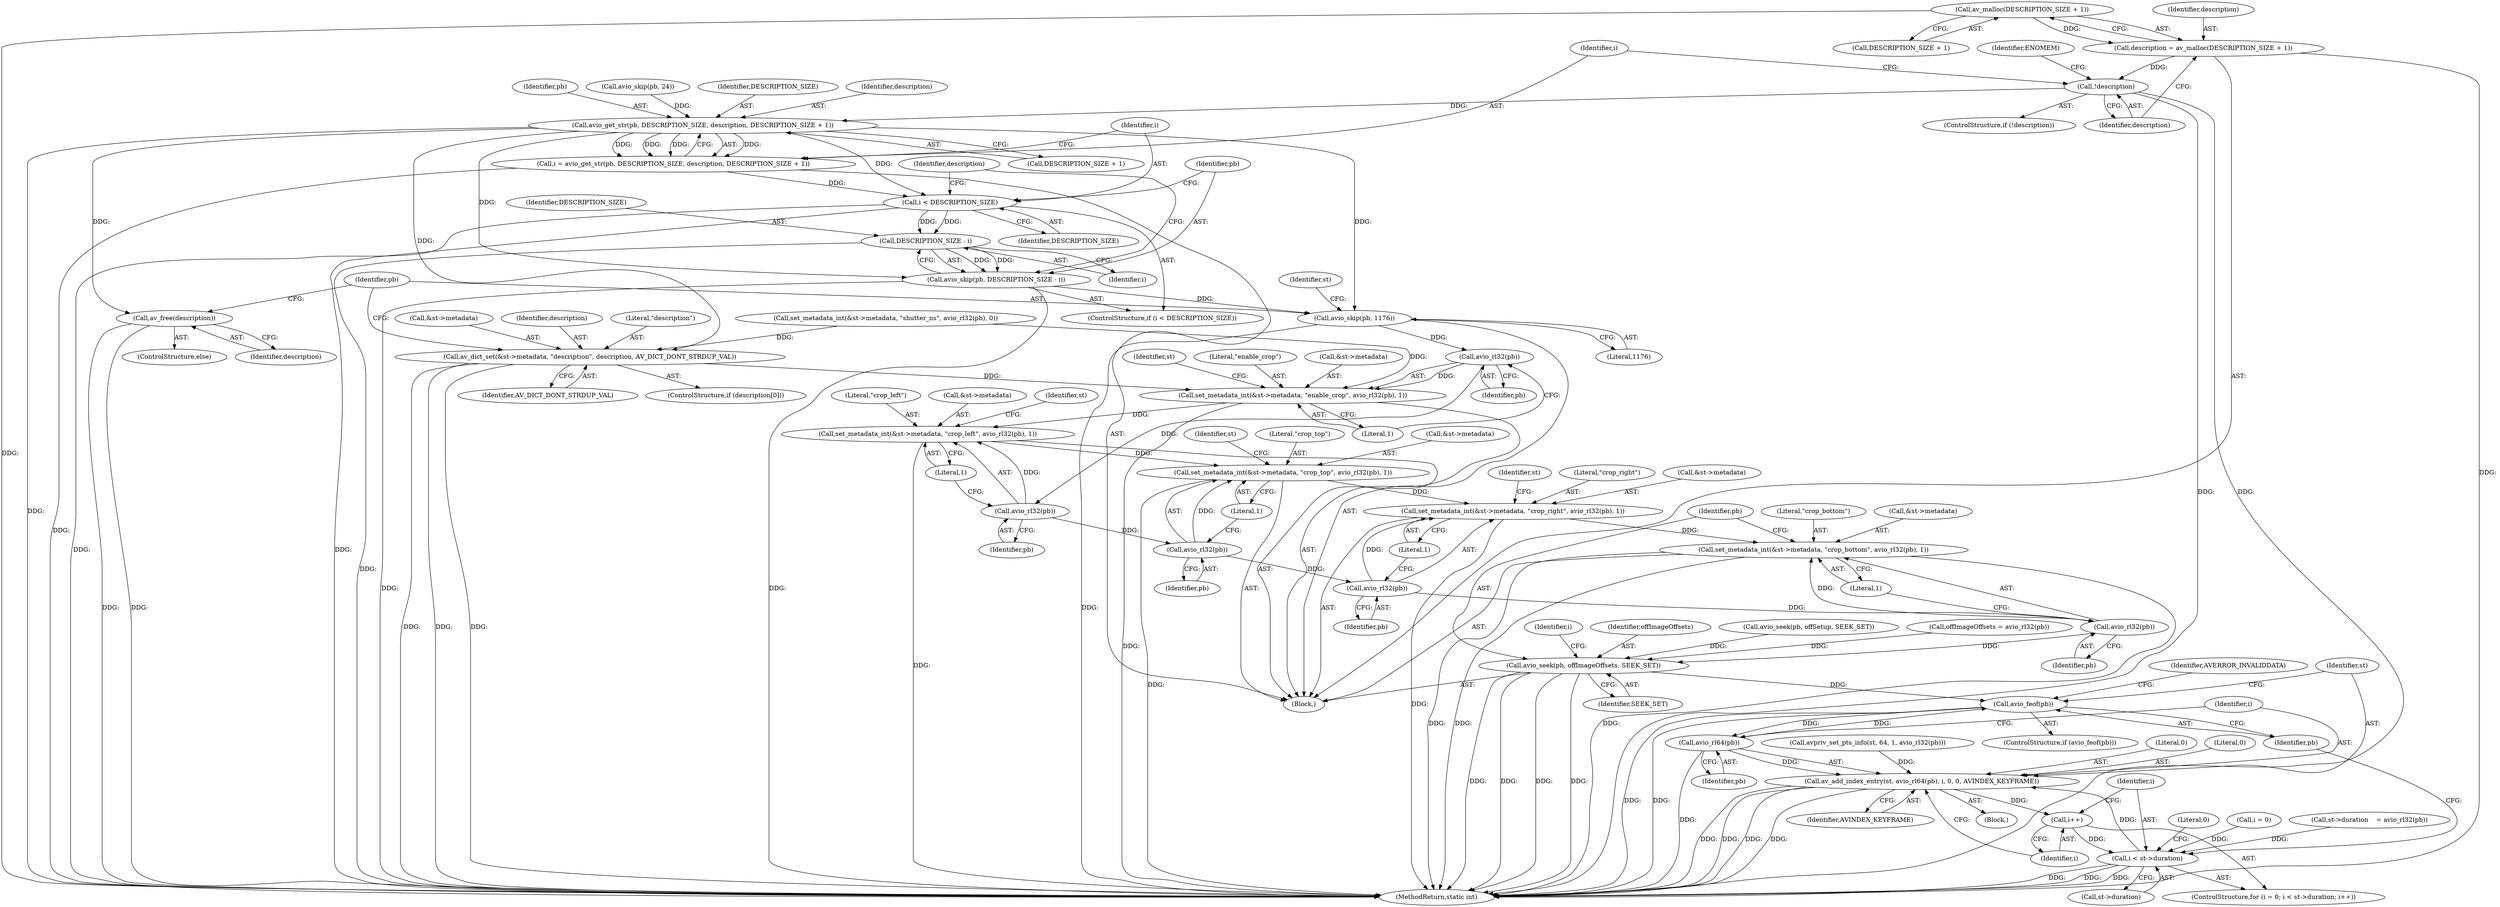 digraph "0_FFmpeg_7e80b63ecd259d69d383623e75b318bf2bd491f6@API" {
"1000658" [label="(Call,av_malloc(DESCRIPTION_SIZE + 1))"];
"1000656" [label="(Call,description = av_malloc(DESCRIPTION_SIZE + 1))"];
"1000663" [label="(Call,!description)"];
"1000670" [label="(Call,avio_get_str(pb, DESCRIPTION_SIZE, description, DESCRIPTION_SIZE + 1))"];
"1000668" [label="(Call,i = avio_get_str(pb, DESCRIPTION_SIZE, description, DESCRIPTION_SIZE + 1))"];
"1000678" [label="(Call,i < DESCRIPTION_SIZE)"];
"1000683" [label="(Call,DESCRIPTION_SIZE - i)"];
"1000681" [label="(Call,avio_skip(pb, DESCRIPTION_SIZE - i))"];
"1000701" [label="(Call,avio_skip(pb, 1176))"];
"1000710" [label="(Call,avio_rl32(pb))"];
"1000704" [label="(Call,set_metadata_int(&st->metadata, \"enable_crop\", avio_rl32(pb), 1))"];
"1000713" [label="(Call,set_metadata_int(&st->metadata, \"crop_left\", avio_rl32(pb), 1))"];
"1000722" [label="(Call,set_metadata_int(&st->metadata, \"crop_top\", avio_rl32(pb), 1))"];
"1000731" [label="(Call,set_metadata_int(&st->metadata, \"crop_right\", avio_rl32(pb), 1))"];
"1000740" [label="(Call,set_metadata_int(&st->metadata, \"crop_bottom\", avio_rl32(pb), 1))"];
"1000719" [label="(Call,avio_rl32(pb))"];
"1000728" [label="(Call,avio_rl32(pb))"];
"1000737" [label="(Call,avio_rl32(pb))"];
"1000746" [label="(Call,avio_rl32(pb))"];
"1000749" [label="(Call,avio_seek(pb, offImageOffsets, SEEK_SET))"];
"1000766" [label="(Call,avio_feof(pb))"];
"1000772" [label="(Call,avio_rl64(pb))"];
"1000770" [label="(Call,av_add_index_entry(st, avio_rl64(pb), i, 0, 0, AVINDEX_KEYFRAME))"];
"1000762" [label="(Call,i++)"];
"1000757" [label="(Call,i < st->duration)"];
"1000690" [label="(Call,av_dict_set(&st->metadata, \"description\", description, AV_DICT_DONT_STRDUP_VAL))"];
"1000699" [label="(Call,av_free(description))"];
"1000714" [label="(Call,&st->metadata)"];
"1000711" [label="(Identifier,pb)"];
"1000311" [label="(Call,avio_seek(pb, offSetup, SEEK_SET))"];
"1000741" [label="(Call,&st->metadata)"];
"1000681" [label="(Call,avio_skip(pb, DESCRIPTION_SIZE - i))"];
"1000696" [label="(Identifier,description)"];
"1000671" [label="(Identifier,pb)"];
"1000213" [label="(Call,offImageOffsets = avio_rl32(pb))"];
"1000729" [label="(Identifier,pb)"];
"1000695" [label="(Literal,\"description\")"];
"1000688" [label="(Identifier,description)"];
"1000747" [label="(Identifier,pb)"];
"1000664" [label="(Identifier,description)"];
"1000678" [label="(Call,i < DESCRIPTION_SIZE)"];
"1000732" [label="(Call,&st->metadata)"];
"1000690" [label="(Call,av_dict_set(&st->metadata, \"description\", description, AV_DICT_DONT_STRDUP_VAL))"];
"1000753" [label="(ControlStructure,for (i = 0; i < st->duration; i++))"];
"1000780" [label="(MethodReturn,static int)"];
"1000762" [label="(Call,i++)"];
"1000669" [label="(Identifier,i)"];
"1000709" [label="(Literal,\"enable_crop\")"];
"1000123" [label="(Block,)"];
"1000685" [label="(Identifier,i)"];
"1000772" [label="(Call,avio_rl64(pb))"];
"1000755" [label="(Identifier,i)"];
"1000734" [label="(Identifier,st)"];
"1000758" [label="(Identifier,i)"];
"1000683" [label="(Call,DESCRIPTION_SIZE - i)"];
"1000766" [label="(Call,avio_feof(pb))"];
"1000738" [label="(Identifier,pb)"];
"1000700" [label="(Identifier,description)"];
"1000367" [label="(Call,avpriv_set_pts_info(st, 64, 1, avio_rl32(pb)))"];
"1000653" [label="(Call,avio_skip(pb, 24))"];
"1000752" [label="(Identifier,SEEK_SET)"];
"1000769" [label="(Identifier,AVERROR_INVALIDDATA)"];
"1000719" [label="(Call,avio_rl32(pb))"];
"1000712" [label="(Literal,1)"];
"1000740" [label="(Call,set_metadata_int(&st->metadata, \"crop_bottom\", avio_rl32(pb), 1))"];
"1000672" [label="(Identifier,DESCRIPTION_SIZE)"];
"1000765" [label="(ControlStructure,if (avio_feof(pb)))"];
"1000707" [label="(Identifier,st)"];
"1000725" [label="(Identifier,st)"];
"1000702" [label="(Identifier,pb)"];
"1000682" [label="(Identifier,pb)"];
"1000644" [label="(Call,set_metadata_int(&st->metadata, \"shutter_ns\", avio_rl32(pb), 0))"];
"1000731" [label="(Call,set_metadata_int(&st->metadata, \"crop_right\", avio_rl32(pb), 1))"];
"1000748" [label="(Literal,1)"];
"1000703" [label="(Literal,1176)"];
"1000670" [label="(Call,avio_get_str(pb, DESCRIPTION_SIZE, description, DESCRIPTION_SIZE + 1))"];
"1000728" [label="(Call,avio_rl32(pb))"];
"1000677" [label="(ControlStructure,if (i < DESCRIPTION_SIZE))"];
"1000658" [label="(Call,av_malloc(DESCRIPTION_SIZE + 1))"];
"1000779" [label="(Literal,0)"];
"1000721" [label="(Literal,1)"];
"1000771" [label="(Identifier,st)"];
"1000710" [label="(Call,avio_rl32(pb))"];
"1000737" [label="(Call,avio_rl32(pb))"];
"1000763" [label="(Identifier,i)"];
"1000730" [label="(Literal,1)"];
"1000749" [label="(Call,avio_seek(pb, offImageOffsets, SEEK_SET))"];
"1000767" [label="(Identifier,pb)"];
"1000722" [label="(Call,set_metadata_int(&st->metadata, \"crop_top\", avio_rl32(pb), 1))"];
"1000777" [label="(Identifier,AVINDEX_KEYFRAME)"];
"1000656" [label="(Call,description = av_malloc(DESCRIPTION_SIZE + 1))"];
"1000776" [label="(Literal,0)"];
"1000699" [label="(Call,av_free(description))"];
"1000679" [label="(Identifier,i)"];
"1000713" [label="(Call,set_metadata_int(&st->metadata, \"crop_left\", avio_rl32(pb), 1))"];
"1000757" [label="(Call,i < st->duration)"];
"1000704" [label="(Call,set_metadata_int(&st->metadata, \"enable_crop\", avio_rl32(pb), 1))"];
"1000684" [label="(Identifier,DESCRIPTION_SIZE)"];
"1000745" [label="(Literal,\"crop_bottom\")"];
"1000657" [label="(Identifier,description)"];
"1000705" [label="(Call,&st->metadata)"];
"1000663" [label="(Call,!description)"];
"1000774" [label="(Identifier,i)"];
"1000662" [label="(ControlStructure,if (!description))"];
"1000686" [label="(ControlStructure,if (description[0]))"];
"1000697" [label="(Identifier,AV_DICT_DONT_STRDUP_VAL)"];
"1000680" [label="(Identifier,DESCRIPTION_SIZE)"];
"1000759" [label="(Call,st->duration)"];
"1000667" [label="(Identifier,ENOMEM)"];
"1000674" [label="(Call,DESCRIPTION_SIZE + 1)"];
"1000750" [label="(Identifier,pb)"];
"1000691" [label="(Call,&st->metadata)"];
"1000739" [label="(Literal,1)"];
"1000718" [label="(Literal,\"crop_left\")"];
"1000727" [label="(Literal,\"crop_top\")"];
"1000775" [label="(Literal,0)"];
"1000701" [label="(Call,avio_skip(pb, 1176))"];
"1000698" [label="(ControlStructure,else)"];
"1000751" [label="(Identifier,offImageOffsets)"];
"1000716" [label="(Identifier,st)"];
"1000743" [label="(Identifier,st)"];
"1000754" [label="(Call,i = 0)"];
"1000764" [label="(Block,)"];
"1000659" [label="(Call,DESCRIPTION_SIZE + 1)"];
"1000723" [label="(Call,&st->metadata)"];
"1000746" [label="(Call,avio_rl32(pb))"];
"1000736" [label="(Literal,\"crop_right\")"];
"1000673" [label="(Identifier,description)"];
"1000668" [label="(Call,i = avio_get_str(pb, DESCRIPTION_SIZE, description, DESCRIPTION_SIZE + 1))"];
"1000199" [label="(Call,st->duration    = avio_rl32(pb))"];
"1000770" [label="(Call,av_add_index_entry(st, avio_rl64(pb), i, 0, 0, AVINDEX_KEYFRAME))"];
"1000773" [label="(Identifier,pb)"];
"1000720" [label="(Identifier,pb)"];
"1000658" -> "1000656"  [label="AST: "];
"1000658" -> "1000659"  [label="CFG: "];
"1000659" -> "1000658"  [label="AST: "];
"1000656" -> "1000658"  [label="CFG: "];
"1000658" -> "1000780"  [label="DDG: "];
"1000658" -> "1000656"  [label="DDG: "];
"1000656" -> "1000123"  [label="AST: "];
"1000657" -> "1000656"  [label="AST: "];
"1000664" -> "1000656"  [label="CFG: "];
"1000656" -> "1000780"  [label="DDG: "];
"1000656" -> "1000663"  [label="DDG: "];
"1000663" -> "1000662"  [label="AST: "];
"1000663" -> "1000664"  [label="CFG: "];
"1000664" -> "1000663"  [label="AST: "];
"1000667" -> "1000663"  [label="CFG: "];
"1000669" -> "1000663"  [label="CFG: "];
"1000663" -> "1000780"  [label="DDG: "];
"1000663" -> "1000780"  [label="DDG: "];
"1000663" -> "1000670"  [label="DDG: "];
"1000670" -> "1000668"  [label="AST: "];
"1000670" -> "1000674"  [label="CFG: "];
"1000671" -> "1000670"  [label="AST: "];
"1000672" -> "1000670"  [label="AST: "];
"1000673" -> "1000670"  [label="AST: "];
"1000674" -> "1000670"  [label="AST: "];
"1000668" -> "1000670"  [label="CFG: "];
"1000670" -> "1000780"  [label="DDG: "];
"1000670" -> "1000668"  [label="DDG: "];
"1000670" -> "1000668"  [label="DDG: "];
"1000670" -> "1000668"  [label="DDG: "];
"1000670" -> "1000668"  [label="DDG: "];
"1000653" -> "1000670"  [label="DDG: "];
"1000670" -> "1000678"  [label="DDG: "];
"1000670" -> "1000681"  [label="DDG: "];
"1000670" -> "1000690"  [label="DDG: "];
"1000670" -> "1000699"  [label="DDG: "];
"1000670" -> "1000701"  [label="DDG: "];
"1000668" -> "1000123"  [label="AST: "];
"1000669" -> "1000668"  [label="AST: "];
"1000679" -> "1000668"  [label="CFG: "];
"1000668" -> "1000780"  [label="DDG: "];
"1000668" -> "1000678"  [label="DDG: "];
"1000678" -> "1000677"  [label="AST: "];
"1000678" -> "1000680"  [label="CFG: "];
"1000679" -> "1000678"  [label="AST: "];
"1000680" -> "1000678"  [label="AST: "];
"1000682" -> "1000678"  [label="CFG: "];
"1000688" -> "1000678"  [label="CFG: "];
"1000678" -> "1000780"  [label="DDG: "];
"1000678" -> "1000780"  [label="DDG: "];
"1000678" -> "1000683"  [label="DDG: "];
"1000678" -> "1000683"  [label="DDG: "];
"1000683" -> "1000681"  [label="AST: "];
"1000683" -> "1000685"  [label="CFG: "];
"1000684" -> "1000683"  [label="AST: "];
"1000685" -> "1000683"  [label="AST: "];
"1000681" -> "1000683"  [label="CFG: "];
"1000683" -> "1000780"  [label="DDG: "];
"1000683" -> "1000681"  [label="DDG: "];
"1000683" -> "1000681"  [label="DDG: "];
"1000681" -> "1000677"  [label="AST: "];
"1000682" -> "1000681"  [label="AST: "];
"1000688" -> "1000681"  [label="CFG: "];
"1000681" -> "1000780"  [label="DDG: "];
"1000681" -> "1000780"  [label="DDG: "];
"1000681" -> "1000701"  [label="DDG: "];
"1000701" -> "1000123"  [label="AST: "];
"1000701" -> "1000703"  [label="CFG: "];
"1000702" -> "1000701"  [label="AST: "];
"1000703" -> "1000701"  [label="AST: "];
"1000707" -> "1000701"  [label="CFG: "];
"1000701" -> "1000780"  [label="DDG: "];
"1000701" -> "1000710"  [label="DDG: "];
"1000710" -> "1000704"  [label="AST: "];
"1000710" -> "1000711"  [label="CFG: "];
"1000711" -> "1000710"  [label="AST: "];
"1000712" -> "1000710"  [label="CFG: "];
"1000710" -> "1000704"  [label="DDG: "];
"1000710" -> "1000719"  [label="DDG: "];
"1000704" -> "1000123"  [label="AST: "];
"1000704" -> "1000712"  [label="CFG: "];
"1000705" -> "1000704"  [label="AST: "];
"1000709" -> "1000704"  [label="AST: "];
"1000712" -> "1000704"  [label="AST: "];
"1000716" -> "1000704"  [label="CFG: "];
"1000704" -> "1000780"  [label="DDG: "];
"1000644" -> "1000704"  [label="DDG: "];
"1000690" -> "1000704"  [label="DDG: "];
"1000704" -> "1000713"  [label="DDG: "];
"1000713" -> "1000123"  [label="AST: "];
"1000713" -> "1000721"  [label="CFG: "];
"1000714" -> "1000713"  [label="AST: "];
"1000718" -> "1000713"  [label="AST: "];
"1000719" -> "1000713"  [label="AST: "];
"1000721" -> "1000713"  [label="AST: "];
"1000725" -> "1000713"  [label="CFG: "];
"1000713" -> "1000780"  [label="DDG: "];
"1000719" -> "1000713"  [label="DDG: "];
"1000713" -> "1000722"  [label="DDG: "];
"1000722" -> "1000123"  [label="AST: "];
"1000722" -> "1000730"  [label="CFG: "];
"1000723" -> "1000722"  [label="AST: "];
"1000727" -> "1000722"  [label="AST: "];
"1000728" -> "1000722"  [label="AST: "];
"1000730" -> "1000722"  [label="AST: "];
"1000734" -> "1000722"  [label="CFG: "];
"1000722" -> "1000780"  [label="DDG: "];
"1000728" -> "1000722"  [label="DDG: "];
"1000722" -> "1000731"  [label="DDG: "];
"1000731" -> "1000123"  [label="AST: "];
"1000731" -> "1000739"  [label="CFG: "];
"1000732" -> "1000731"  [label="AST: "];
"1000736" -> "1000731"  [label="AST: "];
"1000737" -> "1000731"  [label="AST: "];
"1000739" -> "1000731"  [label="AST: "];
"1000743" -> "1000731"  [label="CFG: "];
"1000731" -> "1000780"  [label="DDG: "];
"1000737" -> "1000731"  [label="DDG: "];
"1000731" -> "1000740"  [label="DDG: "];
"1000740" -> "1000123"  [label="AST: "];
"1000740" -> "1000748"  [label="CFG: "];
"1000741" -> "1000740"  [label="AST: "];
"1000745" -> "1000740"  [label="AST: "];
"1000746" -> "1000740"  [label="AST: "];
"1000748" -> "1000740"  [label="AST: "];
"1000750" -> "1000740"  [label="CFG: "];
"1000740" -> "1000780"  [label="DDG: "];
"1000740" -> "1000780"  [label="DDG: "];
"1000740" -> "1000780"  [label="DDG: "];
"1000746" -> "1000740"  [label="DDG: "];
"1000719" -> "1000720"  [label="CFG: "];
"1000720" -> "1000719"  [label="AST: "];
"1000721" -> "1000719"  [label="CFG: "];
"1000719" -> "1000728"  [label="DDG: "];
"1000728" -> "1000729"  [label="CFG: "];
"1000729" -> "1000728"  [label="AST: "];
"1000730" -> "1000728"  [label="CFG: "];
"1000728" -> "1000737"  [label="DDG: "];
"1000737" -> "1000738"  [label="CFG: "];
"1000738" -> "1000737"  [label="AST: "];
"1000739" -> "1000737"  [label="CFG: "];
"1000737" -> "1000746"  [label="DDG: "];
"1000746" -> "1000747"  [label="CFG: "];
"1000747" -> "1000746"  [label="AST: "];
"1000748" -> "1000746"  [label="CFG: "];
"1000746" -> "1000749"  [label="DDG: "];
"1000749" -> "1000123"  [label="AST: "];
"1000749" -> "1000752"  [label="CFG: "];
"1000750" -> "1000749"  [label="AST: "];
"1000751" -> "1000749"  [label="AST: "];
"1000752" -> "1000749"  [label="AST: "];
"1000755" -> "1000749"  [label="CFG: "];
"1000749" -> "1000780"  [label="DDG: "];
"1000749" -> "1000780"  [label="DDG: "];
"1000749" -> "1000780"  [label="DDG: "];
"1000749" -> "1000780"  [label="DDG: "];
"1000213" -> "1000749"  [label="DDG: "];
"1000311" -> "1000749"  [label="DDG: "];
"1000749" -> "1000766"  [label="DDG: "];
"1000766" -> "1000765"  [label="AST: "];
"1000766" -> "1000767"  [label="CFG: "];
"1000767" -> "1000766"  [label="AST: "];
"1000769" -> "1000766"  [label="CFG: "];
"1000771" -> "1000766"  [label="CFG: "];
"1000766" -> "1000780"  [label="DDG: "];
"1000766" -> "1000780"  [label="DDG: "];
"1000772" -> "1000766"  [label="DDG: "];
"1000766" -> "1000772"  [label="DDG: "];
"1000772" -> "1000770"  [label="AST: "];
"1000772" -> "1000773"  [label="CFG: "];
"1000773" -> "1000772"  [label="AST: "];
"1000774" -> "1000772"  [label="CFG: "];
"1000772" -> "1000780"  [label="DDG: "];
"1000772" -> "1000770"  [label="DDG: "];
"1000770" -> "1000764"  [label="AST: "];
"1000770" -> "1000777"  [label="CFG: "];
"1000771" -> "1000770"  [label="AST: "];
"1000774" -> "1000770"  [label="AST: "];
"1000775" -> "1000770"  [label="AST: "];
"1000776" -> "1000770"  [label="AST: "];
"1000777" -> "1000770"  [label="AST: "];
"1000763" -> "1000770"  [label="CFG: "];
"1000770" -> "1000780"  [label="DDG: "];
"1000770" -> "1000780"  [label="DDG: "];
"1000770" -> "1000780"  [label="DDG: "];
"1000770" -> "1000780"  [label="DDG: "];
"1000770" -> "1000762"  [label="DDG: "];
"1000367" -> "1000770"  [label="DDG: "];
"1000757" -> "1000770"  [label="DDG: "];
"1000762" -> "1000753"  [label="AST: "];
"1000762" -> "1000763"  [label="CFG: "];
"1000763" -> "1000762"  [label="AST: "];
"1000758" -> "1000762"  [label="CFG: "];
"1000762" -> "1000757"  [label="DDG: "];
"1000757" -> "1000753"  [label="AST: "];
"1000757" -> "1000759"  [label="CFG: "];
"1000758" -> "1000757"  [label="AST: "];
"1000759" -> "1000757"  [label="AST: "];
"1000767" -> "1000757"  [label="CFG: "];
"1000779" -> "1000757"  [label="CFG: "];
"1000757" -> "1000780"  [label="DDG: "];
"1000757" -> "1000780"  [label="DDG: "];
"1000757" -> "1000780"  [label="DDG: "];
"1000754" -> "1000757"  [label="DDG: "];
"1000199" -> "1000757"  [label="DDG: "];
"1000690" -> "1000686"  [label="AST: "];
"1000690" -> "1000697"  [label="CFG: "];
"1000691" -> "1000690"  [label="AST: "];
"1000695" -> "1000690"  [label="AST: "];
"1000696" -> "1000690"  [label="AST: "];
"1000697" -> "1000690"  [label="AST: "];
"1000702" -> "1000690"  [label="CFG: "];
"1000690" -> "1000780"  [label="DDG: "];
"1000690" -> "1000780"  [label="DDG: "];
"1000690" -> "1000780"  [label="DDG: "];
"1000644" -> "1000690"  [label="DDG: "];
"1000699" -> "1000698"  [label="AST: "];
"1000699" -> "1000700"  [label="CFG: "];
"1000700" -> "1000699"  [label="AST: "];
"1000702" -> "1000699"  [label="CFG: "];
"1000699" -> "1000780"  [label="DDG: "];
"1000699" -> "1000780"  [label="DDG: "];
}
